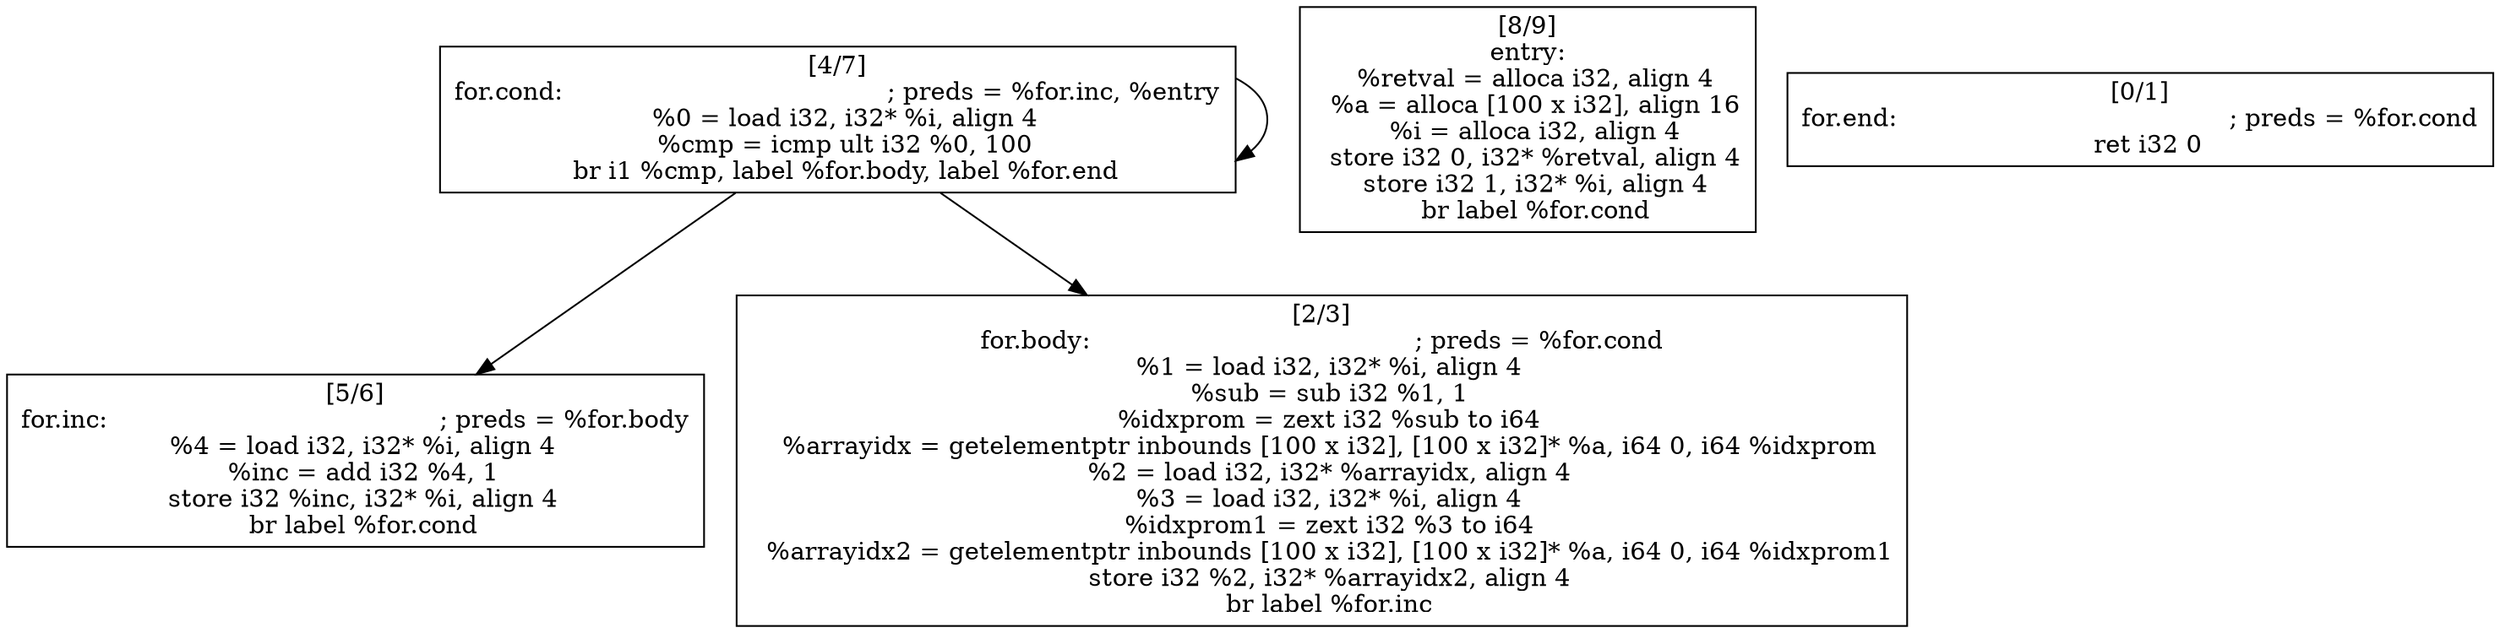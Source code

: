 
digraph G {


node9 [label="[5/6]
for.inc:                                          ; preds = %for.body
  %4 = load i32, i32* %i, align 4
  %inc = add i32 %4, 1
  store i32 %inc, i32* %i, align 4
  br label %for.cond
",shape=rectangle ]
node7 [label="[4/7]
for.cond:                                         ; preds = %for.inc, %entry
  %0 = load i32, i32* %i, align 4
  %cmp = icmp ult i32 %0, 100
  br i1 %cmp, label %for.body, label %for.end
",shape=rectangle ]
node8 [label="[8/9]
entry:
  %retval = alloca i32, align 4
  %a = alloca [100 x i32], align 16
  %i = alloca i32, align 4
  store i32 0, i32* %retval, align 4
  store i32 1, i32* %i, align 4
  br label %for.cond
",shape=rectangle ]
node5 [label="[0/1]
for.end:                                          ; preds = %for.cond
  ret i32 0
",shape=rectangle ]
node6 [label="[2/3]
for.body:                                         ; preds = %for.cond
  %1 = load i32, i32* %i, align 4
  %sub = sub i32 %1, 1
  %idxprom = zext i32 %sub to i64
  %arrayidx = getelementptr inbounds [100 x i32], [100 x i32]* %a, i64 0, i64 %idxprom
  %2 = load i32, i32* %arrayidx, align 4
  %3 = load i32, i32* %i, align 4
  %idxprom1 = zext i32 %3 to i64
  %arrayidx2 = getelementptr inbounds [100 x i32], [100 x i32]* %a, i64 0, i64 %idxprom1
  store i32 %2, i32* %arrayidx2, align 4
  br label %for.inc
",shape=rectangle ]

node7->node7 [ ]
node7->node6 [ ]
node7->node9 [ ]


}
